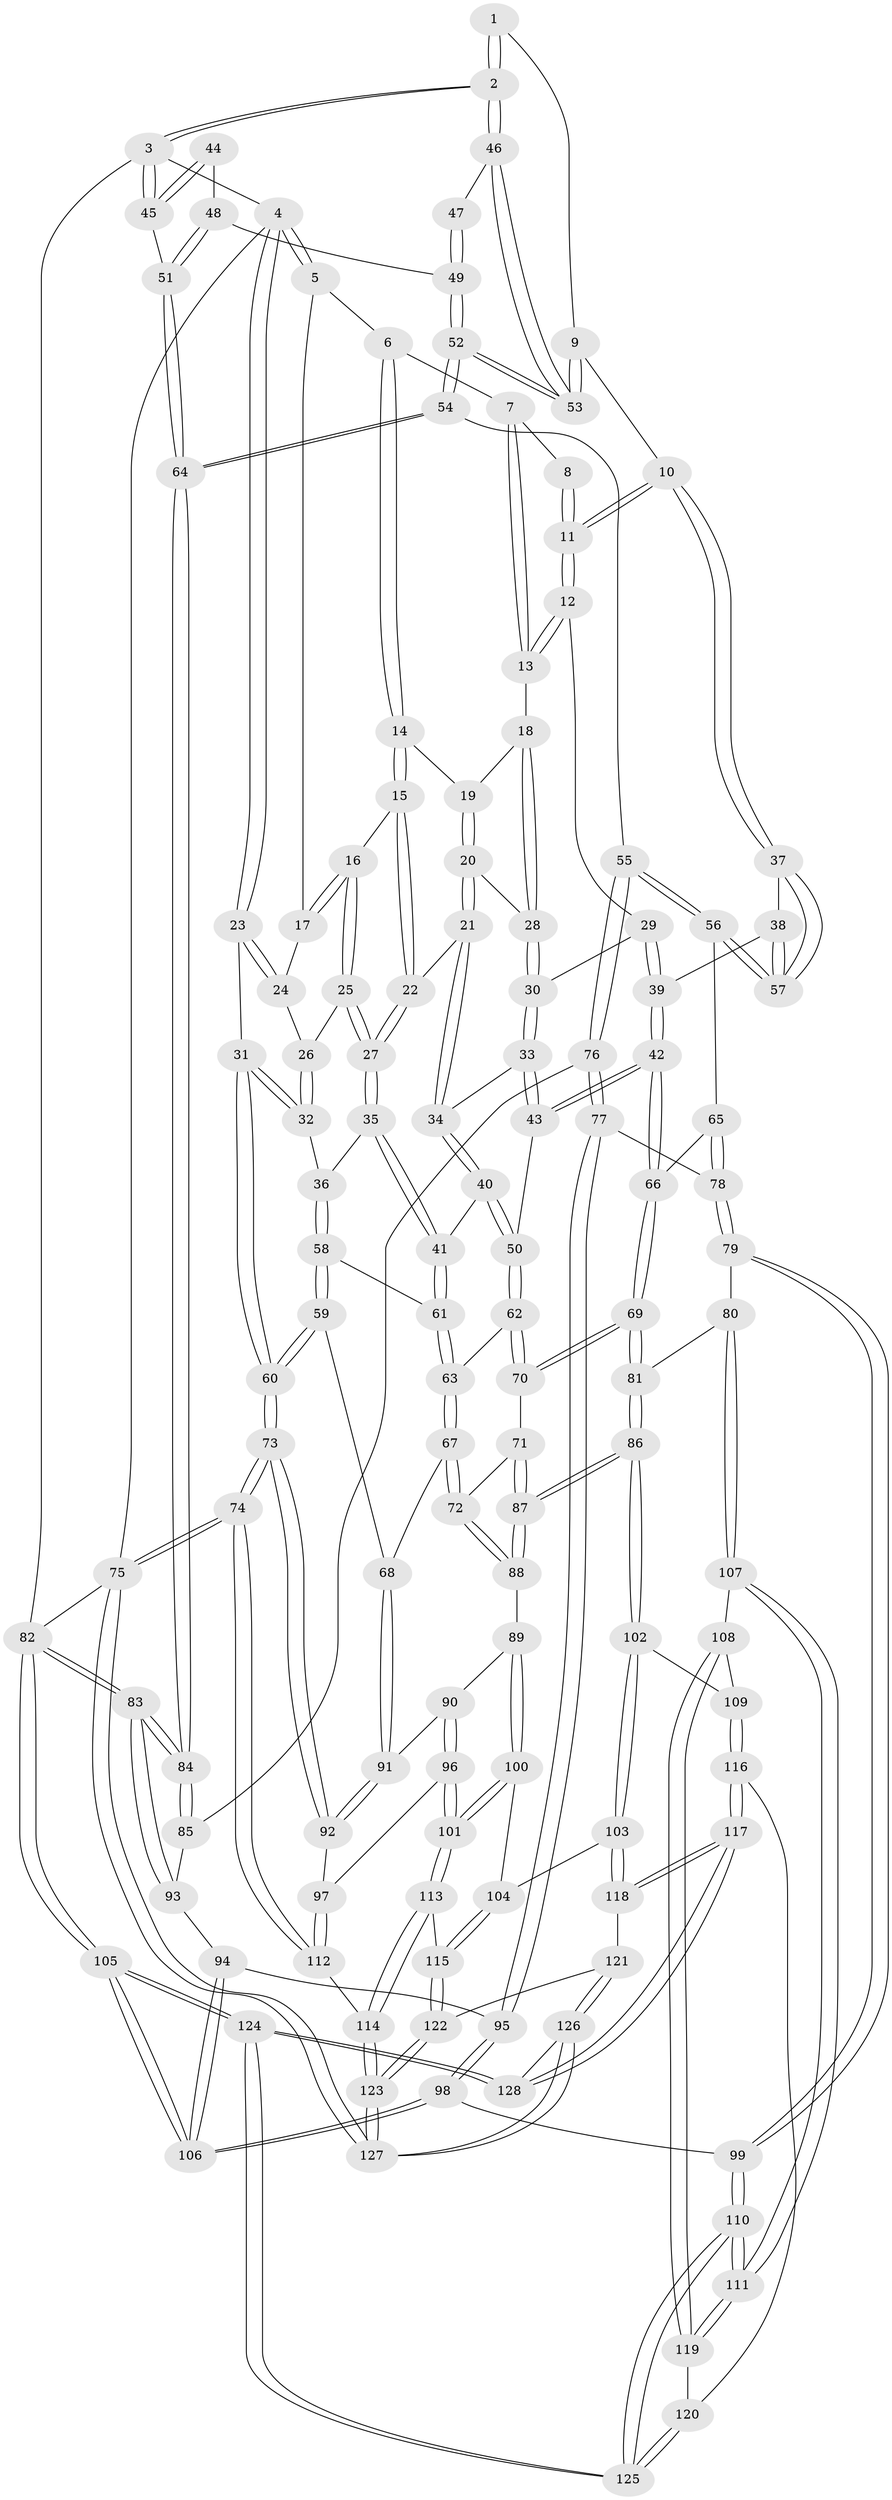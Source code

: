 // Generated by graph-tools (version 1.1) at 2025/38/03/09/25 02:38:36]
// undirected, 128 vertices, 317 edges
graph export_dot {
graph [start="1"]
  node [color=gray90,style=filled];
  1 [pos="+0.7934341048041187+0"];
  2 [pos="+1+0"];
  3 [pos="+1+0"];
  4 [pos="+0+0"];
  5 [pos="+0.19600733400567974+0"];
  6 [pos="+0.24949514774347348+0"];
  7 [pos="+0.5523560934675854+0"];
  8 [pos="+0.626649520447176+0"];
  9 [pos="+0.732250509810899+0.17804481299035968"];
  10 [pos="+0.7190881998679326+0.179450549778025"];
  11 [pos="+0.6729519890302027+0.15362500563900755"];
  12 [pos="+0.6014901139260808+0.1490632869679738"];
  13 [pos="+0.516699487450671+0.003391592839228726"];
  14 [pos="+0.30447521948708794+0.024462934443834416"];
  15 [pos="+0.28056106436896033+0.0653049771629526"];
  16 [pos="+0.21052438255378528+0.1186946343519658"];
  17 [pos="+0.13807709535175783+0.0731138595754681"];
  18 [pos="+0.4244626785856173+0.10979854491333127"];
  19 [pos="+0.33216376890724486+0.04785964087330915"];
  20 [pos="+0.3238547556202411+0.17917175420417655"];
  21 [pos="+0.3096730491244741+0.1926833621683304"];
  22 [pos="+0.29577176748639755+0.18740719805003966"];
  23 [pos="+0+0.061952765938973815"];
  24 [pos="+0.12881579480571465+0.08114303255073783"];
  25 [pos="+0.210006164512489+0.1759826803042922"];
  26 [pos="+0.10978846114508765+0.15711290520303678"];
  27 [pos="+0.22066174517609075+0.19720812901814505"];
  28 [pos="+0.42504767868781373+0.11448258809557145"];
  29 [pos="+0.558697932918869+0.17532380018492763"];
  30 [pos="+0.45640851579261216+0.17224883336448035"];
  31 [pos="+0+0.10932063252817883"];
  32 [pos="+0.05799866729464318+0.20628368192979174"];
  33 [pos="+0.4468304127716615+0.19880499183436756"];
  34 [pos="+0.326452704862108+0.22159368761656925"];
  35 [pos="+0.20637643631343494+0.23293605392008748"];
  36 [pos="+0.09415694108954928+0.24886464152338353"];
  37 [pos="+0.709831589511648+0.1977384519780232"];
  38 [pos="+0.570561984886471+0.31686492287763485"];
  39 [pos="+0.5499894918119456+0.3171438391727782"];
  40 [pos="+0.330782933668418+0.2820982855538339"];
  41 [pos="+0.22978948698286017+0.29539098544703046"];
  42 [pos="+0.4630010102973056+0.3677491331766716"];
  43 [pos="+0.4447110223006885+0.36051429891906195"];
  44 [pos="+0.9581470396825246+0.21888394918078893"];
  45 [pos="+1+0.09403060508162225"];
  46 [pos="+0.8167800248644782+0.18028378963319877"];
  47 [pos="+0.9575911654973128+0.21884875948890248"];
  48 [pos="+0.9598098537913993+0.2813386382769435"];
  49 [pos="+0.9035574844713951+0.30731821958568983"];
  50 [pos="+0.4144437928028433+0.3638964506209182"];
  51 [pos="+1+0.3299458953535171"];
  52 [pos="+0.8534501095462347+0.3396074629899379"];
  53 [pos="+0.8021472177996243+0.19072000324195773"];
  54 [pos="+0.8542239943610435+0.36526757036647445"];
  55 [pos="+0.7616575430104138+0.4512806311433178"];
  56 [pos="+0.7053411325361466+0.4198161646433711"];
  57 [pos="+0.6829252453424817+0.3776180183957059"];
  58 [pos="+0.10221435634187803+0.37977601280978474"];
  59 [pos="+0.03561333253172463+0.46826779029040294"];
  60 [pos="+0+0.5035885420127286"];
  61 [pos="+0.2101253504465936+0.34721674569278094"];
  62 [pos="+0.3519942985600869+0.4114641840642921"];
  63 [pos="+0.29276083581089973+0.42184440691510583"];
  64 [pos="+1+0.4876663089914703"];
  65 [pos="+0.5652508871950096+0.4621127249200012"];
  66 [pos="+0.5129238272278982+0.4570534300543828"];
  67 [pos="+0.22654774404185754+0.5120322088621092"];
  68 [pos="+0.10988357089700154+0.5112020607563598"];
  69 [pos="+0.48884712480315173+0.5518189260079402"];
  70 [pos="+0.36933979767266384+0.5485173754630621"];
  71 [pos="+0.36267802805909344+0.5547431342339111"];
  72 [pos="+0.2761269122285351+0.5735155363686733"];
  73 [pos="+0+0.5700765548676625"];
  74 [pos="+0+0.9226206186204621"];
  75 [pos="+0+1"];
  76 [pos="+0.7680827323191055+0.5348815915658864"];
  77 [pos="+0.704144373636037+0.6257382395558593"];
  78 [pos="+0.6901838161300485+0.6302910478322373"];
  79 [pos="+0.6851443155676613+0.6332945644948212"];
  80 [pos="+0.5526310079119938+0.6645309676291675"];
  81 [pos="+0.5245600066857654+0.6517673302343145"];
  82 [pos="+1+1"];
  83 [pos="+1+0.6023246629511126"];
  84 [pos="+1+0.5203236976647881"];
  85 [pos="+0.857635230458076+0.5632866582151508"];
  86 [pos="+0.4029806770316884+0.7050184840309864"];
  87 [pos="+0.3908106183227838+0.6956315559692314"];
  88 [pos="+0.2652286330725792+0.6586407748626797"];
  89 [pos="+0.23324795895487932+0.6830316509924187"];
  90 [pos="+0.2143700218723097+0.6768170765137032"];
  91 [pos="+0.1406905639470484+0.612576399152813"];
  92 [pos="+0.06282105417912985+0.718676502505912"];
  93 [pos="+0.8983582034921712+0.7053368932938445"];
  94 [pos="+0.8956130652029117+0.708515594226137"];
  95 [pos="+0.7777172269993637+0.7043692567283055"];
  96 [pos="+0.09139081565261307+0.7269843563816927"];
  97 [pos="+0.06915986637752519+0.7265299635193099"];
  98 [pos="+0.7799046252924334+0.7931924082051269"];
  99 [pos="+0.6750545345240345+0.8290281957326145"];
  100 [pos="+0.23293516003484788+0.7034116893626331"];
  101 [pos="+0.193870106213435+0.7811770928384881"];
  102 [pos="+0.392281374881548+0.75640008774525"];
  103 [pos="+0.34419952873022397+0.79880434675723"];
  104 [pos="+0.30375729541112945+0.7845894846612297"];
  105 [pos="+1+1"];
  106 [pos="+0.9143595107854683+0.9286083337498098"];
  107 [pos="+0.559920373744081+0.7864084931804906"];
  108 [pos="+0.5242797352713671+0.8068837707700133"];
  109 [pos="+0.4395760398058299+0.805648167458322"];
  110 [pos="+0.6422949668224954+0.8695121662637249"];
  111 [pos="+0.6341185837932457+0.8623263142861807"];
  112 [pos="+0.07041018491608864+0.8499587874046499"];
  113 [pos="+0.19385471583726302+0.7939486086706697"];
  114 [pos="+0.08487319353209137+0.8598488381450515"];
  115 [pos="+0.22109735724104712+0.8218518639039911"];
  116 [pos="+0.4427526182963806+0.8825117892517588"];
  117 [pos="+0.3767455231049152+0.9413248900043197"];
  118 [pos="+0.33405623562700226+0.8649570536068839"];
  119 [pos="+0.4975955746256482+0.873856721312814"];
  120 [pos="+0.4905651528324193+0.884437450320471"];
  121 [pos="+0.2393006030502099+0.8719139489964371"];
  122 [pos="+0.23516639056764868+0.8688566640194851"];
  123 [pos="+0.1154979152556046+0.9168002200092811"];
  124 [pos="+0.688942461533666+1"];
  125 [pos="+0.6717158343202235+1"];
  126 [pos="+0.2635424208208916+1"];
  127 [pos="+0.1450124711544365+1"];
  128 [pos="+0.3625333545404914+1"];
  1 -- 2;
  1 -- 2;
  1 -- 9;
  2 -- 3;
  2 -- 3;
  2 -- 46;
  2 -- 46;
  3 -- 4;
  3 -- 45;
  3 -- 45;
  3 -- 82;
  4 -- 5;
  4 -- 5;
  4 -- 23;
  4 -- 23;
  4 -- 75;
  5 -- 6;
  5 -- 17;
  6 -- 7;
  6 -- 14;
  6 -- 14;
  7 -- 8;
  7 -- 13;
  7 -- 13;
  8 -- 11;
  8 -- 11;
  9 -- 10;
  9 -- 53;
  9 -- 53;
  10 -- 11;
  10 -- 11;
  10 -- 37;
  10 -- 37;
  11 -- 12;
  11 -- 12;
  12 -- 13;
  12 -- 13;
  12 -- 29;
  13 -- 18;
  14 -- 15;
  14 -- 15;
  14 -- 19;
  15 -- 16;
  15 -- 22;
  15 -- 22;
  16 -- 17;
  16 -- 17;
  16 -- 25;
  16 -- 25;
  17 -- 24;
  18 -- 19;
  18 -- 28;
  18 -- 28;
  19 -- 20;
  19 -- 20;
  20 -- 21;
  20 -- 21;
  20 -- 28;
  21 -- 22;
  21 -- 34;
  21 -- 34;
  22 -- 27;
  22 -- 27;
  23 -- 24;
  23 -- 24;
  23 -- 31;
  24 -- 26;
  25 -- 26;
  25 -- 27;
  25 -- 27;
  26 -- 32;
  26 -- 32;
  27 -- 35;
  27 -- 35;
  28 -- 30;
  28 -- 30;
  29 -- 30;
  29 -- 39;
  29 -- 39;
  30 -- 33;
  30 -- 33;
  31 -- 32;
  31 -- 32;
  31 -- 60;
  31 -- 60;
  32 -- 36;
  33 -- 34;
  33 -- 43;
  33 -- 43;
  34 -- 40;
  34 -- 40;
  35 -- 36;
  35 -- 41;
  35 -- 41;
  36 -- 58;
  36 -- 58;
  37 -- 38;
  37 -- 57;
  37 -- 57;
  38 -- 39;
  38 -- 57;
  38 -- 57;
  39 -- 42;
  39 -- 42;
  40 -- 41;
  40 -- 50;
  40 -- 50;
  41 -- 61;
  41 -- 61;
  42 -- 43;
  42 -- 43;
  42 -- 66;
  42 -- 66;
  43 -- 50;
  44 -- 45;
  44 -- 45;
  44 -- 48;
  45 -- 51;
  46 -- 47;
  46 -- 53;
  46 -- 53;
  47 -- 49;
  47 -- 49;
  48 -- 49;
  48 -- 51;
  48 -- 51;
  49 -- 52;
  49 -- 52;
  50 -- 62;
  50 -- 62;
  51 -- 64;
  51 -- 64;
  52 -- 53;
  52 -- 53;
  52 -- 54;
  52 -- 54;
  54 -- 55;
  54 -- 64;
  54 -- 64;
  55 -- 56;
  55 -- 56;
  55 -- 76;
  55 -- 76;
  56 -- 57;
  56 -- 57;
  56 -- 65;
  58 -- 59;
  58 -- 59;
  58 -- 61;
  59 -- 60;
  59 -- 60;
  59 -- 68;
  60 -- 73;
  60 -- 73;
  61 -- 63;
  61 -- 63;
  62 -- 63;
  62 -- 70;
  62 -- 70;
  63 -- 67;
  63 -- 67;
  64 -- 84;
  64 -- 84;
  65 -- 66;
  65 -- 78;
  65 -- 78;
  66 -- 69;
  66 -- 69;
  67 -- 68;
  67 -- 72;
  67 -- 72;
  68 -- 91;
  68 -- 91;
  69 -- 70;
  69 -- 70;
  69 -- 81;
  69 -- 81;
  70 -- 71;
  71 -- 72;
  71 -- 87;
  71 -- 87;
  72 -- 88;
  72 -- 88;
  73 -- 74;
  73 -- 74;
  73 -- 92;
  73 -- 92;
  74 -- 75;
  74 -- 75;
  74 -- 112;
  74 -- 112;
  75 -- 127;
  75 -- 127;
  75 -- 82;
  76 -- 77;
  76 -- 77;
  76 -- 85;
  77 -- 78;
  77 -- 95;
  77 -- 95;
  78 -- 79;
  78 -- 79;
  79 -- 80;
  79 -- 99;
  79 -- 99;
  80 -- 81;
  80 -- 107;
  80 -- 107;
  81 -- 86;
  81 -- 86;
  82 -- 83;
  82 -- 83;
  82 -- 105;
  82 -- 105;
  83 -- 84;
  83 -- 84;
  83 -- 93;
  83 -- 93;
  84 -- 85;
  84 -- 85;
  85 -- 93;
  86 -- 87;
  86 -- 87;
  86 -- 102;
  86 -- 102;
  87 -- 88;
  87 -- 88;
  88 -- 89;
  89 -- 90;
  89 -- 100;
  89 -- 100;
  90 -- 91;
  90 -- 96;
  90 -- 96;
  91 -- 92;
  91 -- 92;
  92 -- 97;
  93 -- 94;
  94 -- 95;
  94 -- 106;
  94 -- 106;
  95 -- 98;
  95 -- 98;
  96 -- 97;
  96 -- 101;
  96 -- 101;
  97 -- 112;
  97 -- 112;
  98 -- 99;
  98 -- 106;
  98 -- 106;
  99 -- 110;
  99 -- 110;
  100 -- 101;
  100 -- 101;
  100 -- 104;
  101 -- 113;
  101 -- 113;
  102 -- 103;
  102 -- 103;
  102 -- 109;
  103 -- 104;
  103 -- 118;
  103 -- 118;
  104 -- 115;
  104 -- 115;
  105 -- 106;
  105 -- 106;
  105 -- 124;
  105 -- 124;
  107 -- 108;
  107 -- 111;
  107 -- 111;
  108 -- 109;
  108 -- 119;
  108 -- 119;
  109 -- 116;
  109 -- 116;
  110 -- 111;
  110 -- 111;
  110 -- 125;
  110 -- 125;
  111 -- 119;
  111 -- 119;
  112 -- 114;
  113 -- 114;
  113 -- 114;
  113 -- 115;
  114 -- 123;
  114 -- 123;
  115 -- 122;
  115 -- 122;
  116 -- 117;
  116 -- 117;
  116 -- 120;
  117 -- 118;
  117 -- 118;
  117 -- 128;
  117 -- 128;
  118 -- 121;
  119 -- 120;
  120 -- 125;
  120 -- 125;
  121 -- 122;
  121 -- 126;
  121 -- 126;
  122 -- 123;
  122 -- 123;
  123 -- 127;
  123 -- 127;
  124 -- 125;
  124 -- 125;
  124 -- 128;
  124 -- 128;
  126 -- 127;
  126 -- 127;
  126 -- 128;
}
